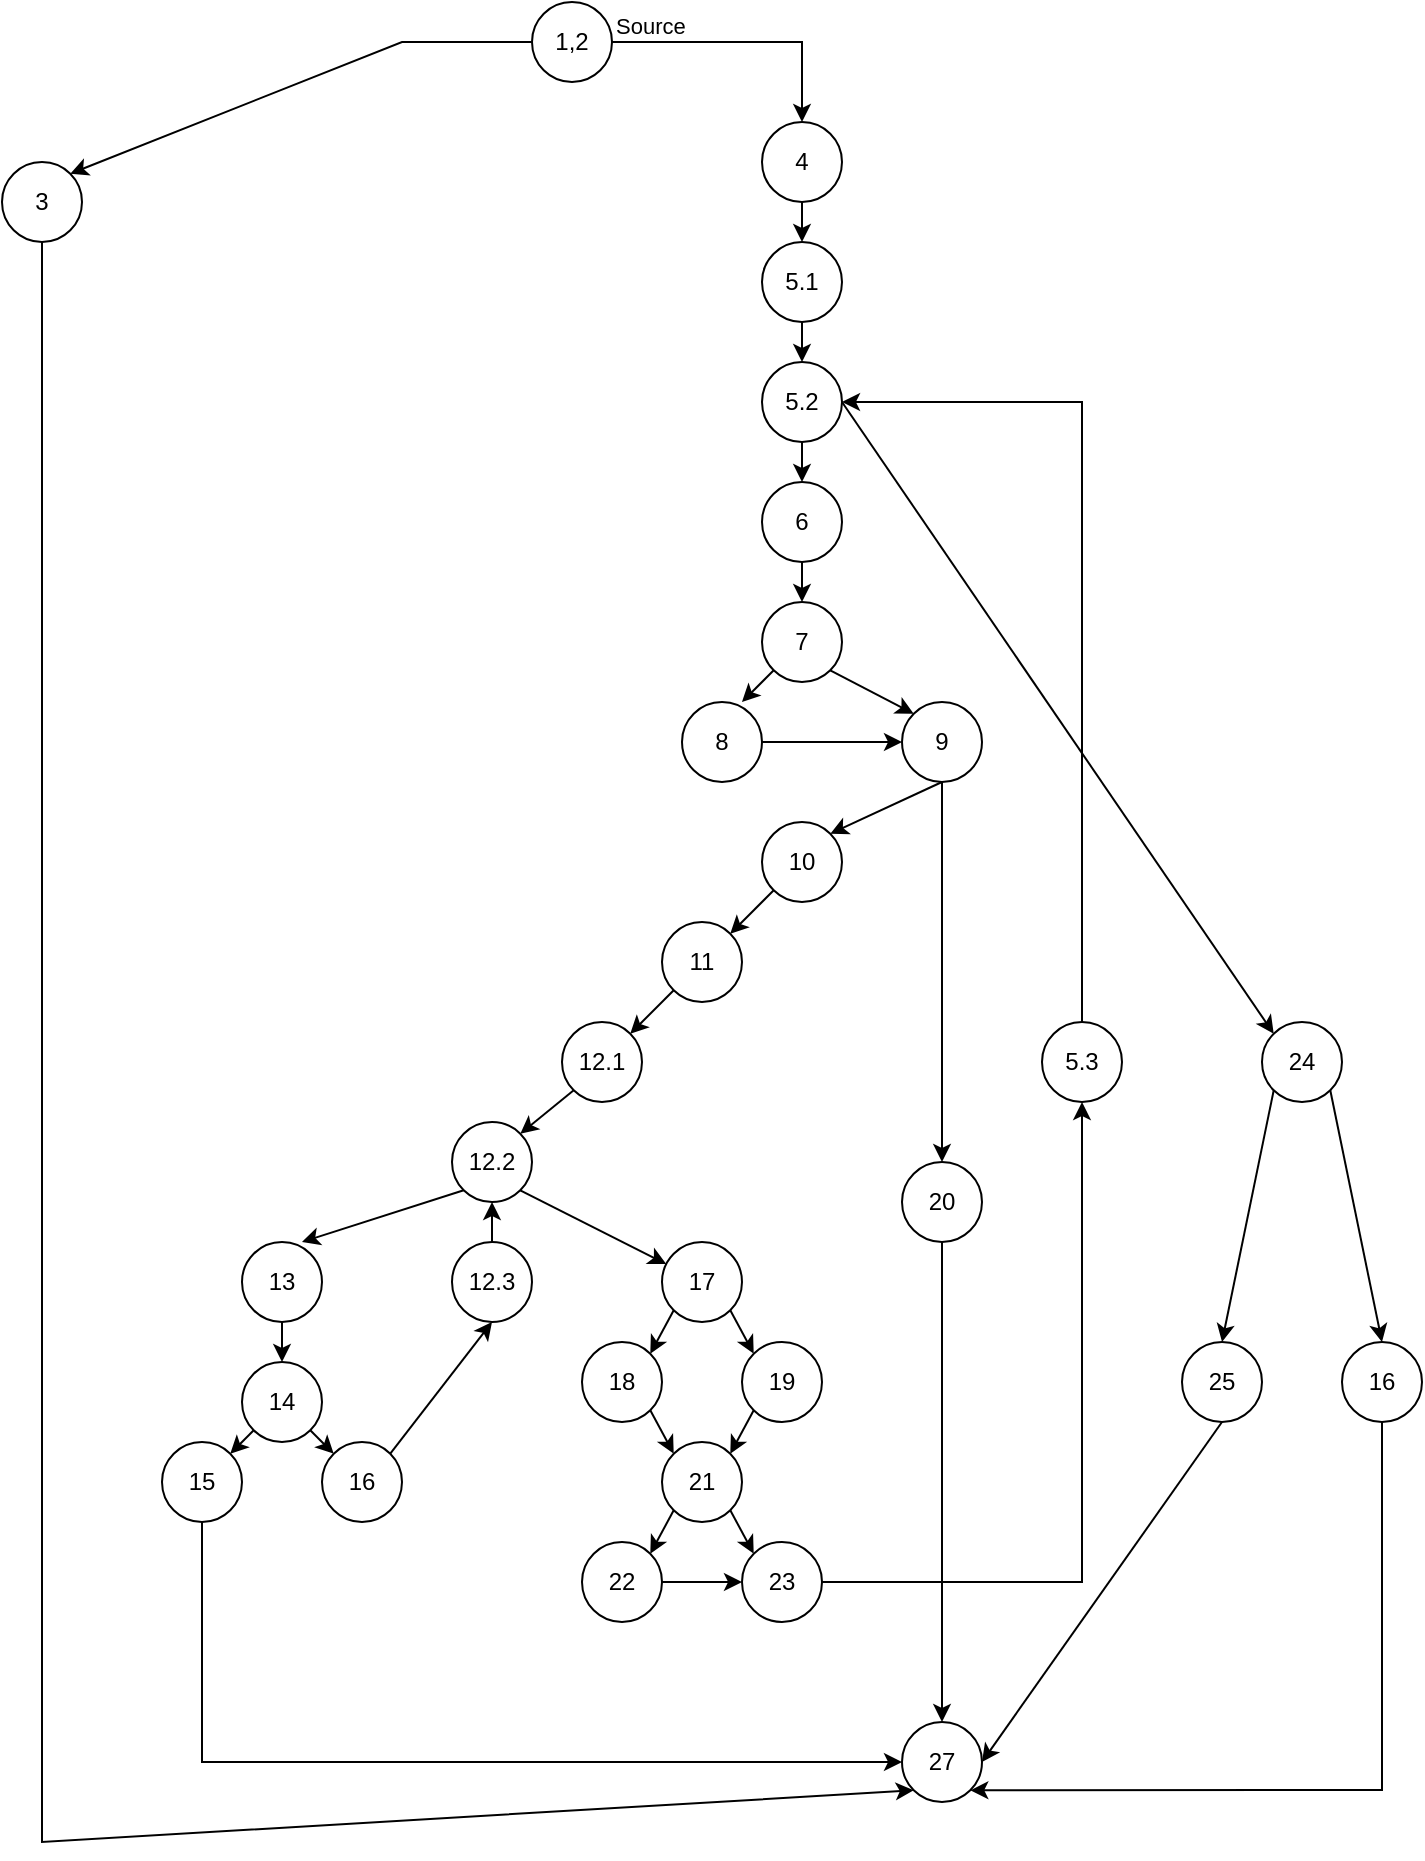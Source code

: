 <mxfile version="24.4.8" type="github">
  <diagram name="Page-1" id="v1IhtfFa-YpujJs06mYD">
    <mxGraphModel dx="1429" dy="787" grid="1" gridSize="10" guides="1" tooltips="1" connect="1" arrows="1" fold="1" page="1" pageScale="1" pageWidth="850" pageHeight="1100" math="0" shadow="0">
      <root>
        <mxCell id="0" />
        <mxCell id="1" parent="0" />
        <mxCell id="krgG7L4AZ7WJIM6RxjQF-1" value="1,2" style="ellipse;whiteSpace=wrap;html=1;aspect=fixed;" vertex="1" parent="1">
          <mxGeometry x="385" y="50" width="40" height="40" as="geometry" />
        </mxCell>
        <mxCell id="krgG7L4AZ7WJIM6RxjQF-4" value="" style="endArrow=classic;html=1;rounded=0;exitX=0;exitY=0.5;exitDx=0;exitDy=0;entryX=1;entryY=0;entryDx=0;entryDy=0;" edge="1" parent="1" source="krgG7L4AZ7WJIM6RxjQF-1" target="krgG7L4AZ7WJIM6RxjQF-6">
          <mxGeometry relative="1" as="geometry">
            <mxPoint x="350" y="170" as="sourcePoint" />
            <mxPoint x="260" y="120" as="targetPoint" />
            <Array as="points">
              <mxPoint x="320" y="70" />
            </Array>
          </mxGeometry>
        </mxCell>
        <mxCell id="krgG7L4AZ7WJIM6RxjQF-6" value="3" style="ellipse;whiteSpace=wrap;html=1;aspect=fixed;" vertex="1" parent="1">
          <mxGeometry x="120" y="130" width="40" height="40" as="geometry" />
        </mxCell>
        <mxCell id="krgG7L4AZ7WJIM6RxjQF-7" value="" style="endArrow=classic;html=1;rounded=0;exitX=1;exitY=0.5;exitDx=0;exitDy=0;entryX=0.5;entryY=0;entryDx=0;entryDy=0;" edge="1" parent="1" source="krgG7L4AZ7WJIM6RxjQF-1" target="krgG7L4AZ7WJIM6RxjQF-10">
          <mxGeometry relative="1" as="geometry">
            <mxPoint x="430" y="170" as="sourcePoint" />
            <mxPoint x="530" y="110" as="targetPoint" />
            <Array as="points">
              <mxPoint x="520" y="70" />
            </Array>
          </mxGeometry>
        </mxCell>
        <mxCell id="krgG7L4AZ7WJIM6RxjQF-9" value="Source" style="edgeLabel;resizable=0;html=1;;align=left;verticalAlign=bottom;" connectable="0" vertex="1" parent="krgG7L4AZ7WJIM6RxjQF-7">
          <mxGeometry x="-1" relative="1" as="geometry" />
        </mxCell>
        <mxCell id="krgG7L4AZ7WJIM6RxjQF-10" value="4" style="ellipse;whiteSpace=wrap;html=1;aspect=fixed;" vertex="1" parent="1">
          <mxGeometry x="500" y="110" width="40" height="40" as="geometry" />
        </mxCell>
        <mxCell id="krgG7L4AZ7WJIM6RxjQF-13" value="" style="endArrow=classic;html=1;rounded=0;exitX=0.5;exitY=1;exitDx=0;exitDy=0;" edge="1" parent="1" source="krgG7L4AZ7WJIM6RxjQF-10" target="krgG7L4AZ7WJIM6RxjQF-14">
          <mxGeometry width="50" height="50" relative="1" as="geometry">
            <mxPoint x="480" y="190" as="sourcePoint" />
            <mxPoint x="535" y="200" as="targetPoint" />
          </mxGeometry>
        </mxCell>
        <mxCell id="krgG7L4AZ7WJIM6RxjQF-14" value="5.1" style="ellipse;whiteSpace=wrap;html=1;aspect=fixed;" vertex="1" parent="1">
          <mxGeometry x="500" y="170" width="40" height="40" as="geometry" />
        </mxCell>
        <mxCell id="krgG7L4AZ7WJIM6RxjQF-15" value="5.2" style="ellipse;whiteSpace=wrap;html=1;aspect=fixed;" vertex="1" parent="1">
          <mxGeometry x="500" y="230" width="40" height="40" as="geometry" />
        </mxCell>
        <mxCell id="krgG7L4AZ7WJIM6RxjQF-16" value="" style="endArrow=classic;html=1;rounded=0;exitX=0.5;exitY=1;exitDx=0;exitDy=0;" edge="1" source="krgG7L4AZ7WJIM6RxjQF-15" target="krgG7L4AZ7WJIM6RxjQF-17" parent="1">
          <mxGeometry width="50" height="50" relative="1" as="geometry">
            <mxPoint x="480" y="310" as="sourcePoint" />
            <mxPoint x="535" y="320" as="targetPoint" />
          </mxGeometry>
        </mxCell>
        <mxCell id="krgG7L4AZ7WJIM6RxjQF-17" value="6" style="ellipse;whiteSpace=wrap;html=1;aspect=fixed;" vertex="1" parent="1">
          <mxGeometry x="500" y="290" width="40" height="40" as="geometry" />
        </mxCell>
        <mxCell id="krgG7L4AZ7WJIM6RxjQF-18" value="" style="endArrow=classic;html=1;rounded=0;exitX=0.5;exitY=1;exitDx=0;exitDy=0;entryX=0.5;entryY=0;entryDx=0;entryDy=0;" edge="1" parent="1" source="krgG7L4AZ7WJIM6RxjQF-14" target="krgG7L4AZ7WJIM6RxjQF-15">
          <mxGeometry width="50" height="50" relative="1" as="geometry">
            <mxPoint x="420" y="330" as="sourcePoint" />
            <mxPoint x="470" y="280" as="targetPoint" />
          </mxGeometry>
        </mxCell>
        <mxCell id="krgG7L4AZ7WJIM6RxjQF-19" value="" style="endArrow=classic;html=1;rounded=0;exitX=0.5;exitY=1;exitDx=0;exitDy=0;" edge="1" parent="1" target="krgG7L4AZ7WJIM6RxjQF-20">
          <mxGeometry width="50" height="50" relative="1" as="geometry">
            <mxPoint x="520" y="330" as="sourcePoint" />
            <mxPoint x="535" y="380" as="targetPoint" />
          </mxGeometry>
        </mxCell>
        <mxCell id="krgG7L4AZ7WJIM6RxjQF-20" value="7" style="ellipse;whiteSpace=wrap;html=1;aspect=fixed;" vertex="1" parent="1">
          <mxGeometry x="500" y="350" width="40" height="40" as="geometry" />
        </mxCell>
        <mxCell id="krgG7L4AZ7WJIM6RxjQF-21" value="" style="endArrow=classic;html=1;rounded=0;exitX=0;exitY=1;exitDx=0;exitDy=0;" edge="1" parent="1" source="krgG7L4AZ7WJIM6RxjQF-20">
          <mxGeometry width="50" height="50" relative="1" as="geometry">
            <mxPoint x="420" y="370" as="sourcePoint" />
            <mxPoint x="490" y="400" as="targetPoint" />
          </mxGeometry>
        </mxCell>
        <mxCell id="krgG7L4AZ7WJIM6RxjQF-22" value="" style="endArrow=classic;html=1;rounded=0;exitX=1;exitY=1;exitDx=0;exitDy=0;entryX=0;entryY=0;entryDx=0;entryDy=0;" edge="1" parent="1" source="krgG7L4AZ7WJIM6RxjQF-20" target="krgG7L4AZ7WJIM6RxjQF-24">
          <mxGeometry width="50" height="50" relative="1" as="geometry">
            <mxPoint x="420" y="370" as="sourcePoint" />
            <mxPoint x="550" y="400" as="targetPoint" />
          </mxGeometry>
        </mxCell>
        <mxCell id="krgG7L4AZ7WJIM6RxjQF-23" value="8" style="ellipse;whiteSpace=wrap;html=1;aspect=fixed;" vertex="1" parent="1">
          <mxGeometry x="460" y="400" width="40" height="40" as="geometry" />
        </mxCell>
        <mxCell id="krgG7L4AZ7WJIM6RxjQF-26" value="" style="edgeStyle=orthogonalEdgeStyle;rounded=0;orthogonalLoop=1;jettySize=auto;html=1;exitX=1;exitY=0.5;exitDx=0;exitDy=0;entryX=0;entryY=0.5;entryDx=0;entryDy=0;" edge="1" parent="1" source="krgG7L4AZ7WJIM6RxjQF-23" target="krgG7L4AZ7WJIM6RxjQF-24">
          <mxGeometry relative="1" as="geometry">
            <mxPoint x="520" y="460" as="targetPoint" />
          </mxGeometry>
        </mxCell>
        <mxCell id="krgG7L4AZ7WJIM6RxjQF-24" value="9" style="ellipse;whiteSpace=wrap;html=1;aspect=fixed;" vertex="1" parent="1">
          <mxGeometry x="570" y="400" width="40" height="40" as="geometry" />
        </mxCell>
        <mxCell id="krgG7L4AZ7WJIM6RxjQF-27" value="10" style="ellipse;whiteSpace=wrap;html=1;aspect=fixed;" vertex="1" parent="1">
          <mxGeometry x="500" y="460" width="40" height="40" as="geometry" />
        </mxCell>
        <mxCell id="krgG7L4AZ7WJIM6RxjQF-28" value="" style="endArrow=classic;html=1;rounded=0;entryX=1;entryY=0;entryDx=0;entryDy=0;exitX=0.5;exitY=1;exitDx=0;exitDy=0;" edge="1" parent="1" source="krgG7L4AZ7WJIM6RxjQF-24" target="krgG7L4AZ7WJIM6RxjQF-27">
          <mxGeometry width="50" height="50" relative="1" as="geometry">
            <mxPoint x="420" y="470" as="sourcePoint" />
            <mxPoint x="470" y="420" as="targetPoint" />
          </mxGeometry>
        </mxCell>
        <mxCell id="krgG7L4AZ7WJIM6RxjQF-30" value="11" style="ellipse;whiteSpace=wrap;html=1;aspect=fixed;" vertex="1" parent="1">
          <mxGeometry x="450" y="510" width="40" height="40" as="geometry" />
        </mxCell>
        <mxCell id="krgG7L4AZ7WJIM6RxjQF-31" value="12.1" style="ellipse;whiteSpace=wrap;html=1;aspect=fixed;" vertex="1" parent="1">
          <mxGeometry x="400" y="560" width="40" height="40" as="geometry" />
        </mxCell>
        <mxCell id="krgG7L4AZ7WJIM6RxjQF-32" value="" style="endArrow=classic;html=1;rounded=0;entryX=1;entryY=0;entryDx=0;entryDy=0;exitX=0;exitY=1;exitDx=0;exitDy=0;" edge="1" parent="1" source="krgG7L4AZ7WJIM6RxjQF-27" target="krgG7L4AZ7WJIM6RxjQF-30">
          <mxGeometry width="50" height="50" relative="1" as="geometry">
            <mxPoint x="390" y="560" as="sourcePoint" />
            <mxPoint x="440" y="510" as="targetPoint" />
          </mxGeometry>
        </mxCell>
        <mxCell id="krgG7L4AZ7WJIM6RxjQF-33" value="" style="endArrow=classic;html=1;rounded=0;entryX=1;entryY=0;entryDx=0;entryDy=0;exitX=0;exitY=1;exitDx=0;exitDy=0;" edge="1" parent="1" source="krgG7L4AZ7WJIM6RxjQF-30" target="krgG7L4AZ7WJIM6RxjQF-31">
          <mxGeometry width="50" height="50" relative="1" as="geometry">
            <mxPoint x="420" y="590" as="sourcePoint" />
            <mxPoint x="470" y="540" as="targetPoint" />
          </mxGeometry>
        </mxCell>
        <mxCell id="krgG7L4AZ7WJIM6RxjQF-34" value="12.2" style="ellipse;whiteSpace=wrap;html=1;aspect=fixed;" vertex="1" parent="1">
          <mxGeometry x="345" y="610" width="40" height="40" as="geometry" />
        </mxCell>
        <mxCell id="krgG7L4AZ7WJIM6RxjQF-35" value="" style="endArrow=classic;html=1;rounded=0;exitX=0;exitY=1;exitDx=0;exitDy=0;entryX=1;entryY=0;entryDx=0;entryDy=0;" edge="1" parent="1" source="krgG7L4AZ7WJIM6RxjQF-31" target="krgG7L4AZ7WJIM6RxjQF-34">
          <mxGeometry width="50" height="50" relative="1" as="geometry">
            <mxPoint x="390" y="630" as="sourcePoint" />
            <mxPoint x="440" y="580" as="targetPoint" />
          </mxGeometry>
        </mxCell>
        <mxCell id="krgG7L4AZ7WJIM6RxjQF-36" value="13" style="ellipse;whiteSpace=wrap;html=1;aspect=fixed;" vertex="1" parent="1">
          <mxGeometry x="240" y="670" width="40" height="40" as="geometry" />
        </mxCell>
        <mxCell id="krgG7L4AZ7WJIM6RxjQF-37" value="17" style="ellipse;whiteSpace=wrap;html=1;aspect=fixed;" vertex="1" parent="1">
          <mxGeometry x="450" y="670" width="40" height="40" as="geometry" />
        </mxCell>
        <mxCell id="krgG7L4AZ7WJIM6RxjQF-38" value="12.3" style="ellipse;whiteSpace=wrap;html=1;aspect=fixed;" vertex="1" parent="1">
          <mxGeometry x="345" y="670" width="40" height="40" as="geometry" />
        </mxCell>
        <mxCell id="krgG7L4AZ7WJIM6RxjQF-39" value="" style="endArrow=classic;html=1;rounded=0;exitX=0;exitY=1;exitDx=0;exitDy=0;entryX=0.75;entryY=0;entryDx=0;entryDy=0;entryPerimeter=0;" edge="1" parent="1" source="krgG7L4AZ7WJIM6RxjQF-34" target="krgG7L4AZ7WJIM6RxjQF-36">
          <mxGeometry width="50" height="50" relative="1" as="geometry">
            <mxPoint x="390" y="750" as="sourcePoint" />
            <mxPoint x="440" y="700" as="targetPoint" />
          </mxGeometry>
        </mxCell>
        <mxCell id="krgG7L4AZ7WJIM6RxjQF-40" value="" style="endArrow=classic;html=1;rounded=0;exitX=0.5;exitY=0;exitDx=0;exitDy=0;entryX=0.5;entryY=1;entryDx=0;entryDy=0;" edge="1" parent="1" source="krgG7L4AZ7WJIM6RxjQF-38" target="krgG7L4AZ7WJIM6RxjQF-34">
          <mxGeometry width="50" height="50" relative="1" as="geometry">
            <mxPoint x="390" y="750" as="sourcePoint" />
            <mxPoint x="330" y="680" as="targetPoint" />
          </mxGeometry>
        </mxCell>
        <mxCell id="krgG7L4AZ7WJIM6RxjQF-42" value="" style="endArrow=classic;html=1;rounded=0;exitX=1;exitY=1;exitDx=0;exitDy=0;" edge="1" parent="1" source="krgG7L4AZ7WJIM6RxjQF-34" target="krgG7L4AZ7WJIM6RxjQF-37">
          <mxGeometry width="50" height="50" relative="1" as="geometry">
            <mxPoint x="390" y="750" as="sourcePoint" />
            <mxPoint x="440" y="700" as="targetPoint" />
          </mxGeometry>
        </mxCell>
        <mxCell id="krgG7L4AZ7WJIM6RxjQF-43" value="15" style="ellipse;whiteSpace=wrap;html=1;aspect=fixed;" vertex="1" parent="1">
          <mxGeometry x="200" y="770" width="40" height="40" as="geometry" />
        </mxCell>
        <mxCell id="krgG7L4AZ7WJIM6RxjQF-44" value="14" style="ellipse;whiteSpace=wrap;html=1;aspect=fixed;" vertex="1" parent="1">
          <mxGeometry x="240" y="730" width="40" height="40" as="geometry" />
        </mxCell>
        <mxCell id="krgG7L4AZ7WJIM6RxjQF-45" value="16" style="ellipse;whiteSpace=wrap;html=1;aspect=fixed;" vertex="1" parent="1">
          <mxGeometry x="280" y="770" width="40" height="40" as="geometry" />
        </mxCell>
        <mxCell id="krgG7L4AZ7WJIM6RxjQF-46" value="" style="endArrow=classic;html=1;rounded=0;exitX=0.5;exitY=1;exitDx=0;exitDy=0;entryX=0.5;entryY=0;entryDx=0;entryDy=0;" edge="1" parent="1" source="krgG7L4AZ7WJIM6RxjQF-36" target="krgG7L4AZ7WJIM6RxjQF-44">
          <mxGeometry width="50" height="50" relative="1" as="geometry">
            <mxPoint x="390" y="750" as="sourcePoint" />
            <mxPoint x="440" y="700" as="targetPoint" />
          </mxGeometry>
        </mxCell>
        <mxCell id="krgG7L4AZ7WJIM6RxjQF-47" value="" style="endArrow=classic;html=1;rounded=0;exitX=0;exitY=1;exitDx=0;exitDy=0;entryX=1;entryY=0;entryDx=0;entryDy=0;" edge="1" parent="1" source="krgG7L4AZ7WJIM6RxjQF-44" target="krgG7L4AZ7WJIM6RxjQF-43">
          <mxGeometry width="50" height="50" relative="1" as="geometry">
            <mxPoint x="390" y="750" as="sourcePoint" />
            <mxPoint x="440" y="700" as="targetPoint" />
          </mxGeometry>
        </mxCell>
        <mxCell id="krgG7L4AZ7WJIM6RxjQF-48" value="" style="endArrow=classic;html=1;rounded=0;exitX=1;exitY=1;exitDx=0;exitDy=0;entryX=0;entryY=0;entryDx=0;entryDy=0;" edge="1" parent="1" source="krgG7L4AZ7WJIM6RxjQF-44" target="krgG7L4AZ7WJIM6RxjQF-45">
          <mxGeometry width="50" height="50" relative="1" as="geometry">
            <mxPoint x="390" y="750" as="sourcePoint" />
            <mxPoint x="440" y="700" as="targetPoint" />
          </mxGeometry>
        </mxCell>
        <mxCell id="krgG7L4AZ7WJIM6RxjQF-49" value="" style="endArrow=classic;html=1;rounded=0;exitX=1;exitY=0;exitDx=0;exitDy=0;entryX=0.5;entryY=1;entryDx=0;entryDy=0;" edge="1" parent="1" source="krgG7L4AZ7WJIM6RxjQF-45" target="krgG7L4AZ7WJIM6RxjQF-38">
          <mxGeometry width="50" height="50" relative="1" as="geometry">
            <mxPoint x="390" y="750" as="sourcePoint" />
            <mxPoint x="440" y="700" as="targetPoint" />
          </mxGeometry>
        </mxCell>
        <mxCell id="krgG7L4AZ7WJIM6RxjQF-50" value="18" style="ellipse;whiteSpace=wrap;html=1;aspect=fixed;" vertex="1" parent="1">
          <mxGeometry x="410" y="720" width="40" height="40" as="geometry" />
        </mxCell>
        <mxCell id="krgG7L4AZ7WJIM6RxjQF-51" value="19" style="ellipse;whiteSpace=wrap;html=1;aspect=fixed;" vertex="1" parent="1">
          <mxGeometry x="490" y="720" width="40" height="40" as="geometry" />
        </mxCell>
        <mxCell id="krgG7L4AZ7WJIM6RxjQF-53" value="" style="endArrow=classic;html=1;rounded=0;entryX=1;entryY=0;entryDx=0;entryDy=0;exitX=0;exitY=1;exitDx=0;exitDy=0;" edge="1" parent="1" source="krgG7L4AZ7WJIM6RxjQF-37" target="krgG7L4AZ7WJIM6RxjQF-50">
          <mxGeometry width="50" height="50" relative="1" as="geometry">
            <mxPoint x="450" y="760" as="sourcePoint" />
            <mxPoint x="500" y="710" as="targetPoint" />
          </mxGeometry>
        </mxCell>
        <mxCell id="krgG7L4AZ7WJIM6RxjQF-59" value="" style="endArrow=classic;html=1;rounded=0;exitX=1;exitY=1;exitDx=0;exitDy=0;entryX=0;entryY=0;entryDx=0;entryDy=0;" edge="1" parent="1" source="krgG7L4AZ7WJIM6RxjQF-37" target="krgG7L4AZ7WJIM6RxjQF-51">
          <mxGeometry width="50" height="50" relative="1" as="geometry">
            <mxPoint x="450" y="760" as="sourcePoint" />
            <mxPoint x="500" y="710" as="targetPoint" />
          </mxGeometry>
        </mxCell>
        <mxCell id="krgG7L4AZ7WJIM6RxjQF-60" value="21" style="ellipse;whiteSpace=wrap;html=1;aspect=fixed;" vertex="1" parent="1">
          <mxGeometry x="450" y="770" width="40" height="40" as="geometry" />
        </mxCell>
        <mxCell id="krgG7L4AZ7WJIM6RxjQF-61" value="" style="endArrow=classic;html=1;rounded=0;exitX=1;exitY=1;exitDx=0;exitDy=0;entryX=0;entryY=0;entryDx=0;entryDy=0;" edge="1" parent="1" source="krgG7L4AZ7WJIM6RxjQF-50" target="krgG7L4AZ7WJIM6RxjQF-60">
          <mxGeometry width="50" height="50" relative="1" as="geometry">
            <mxPoint x="450" y="760" as="sourcePoint" />
            <mxPoint x="500" y="710" as="targetPoint" />
          </mxGeometry>
        </mxCell>
        <mxCell id="krgG7L4AZ7WJIM6RxjQF-62" value="" style="endArrow=classic;html=1;rounded=0;entryX=1;entryY=0;entryDx=0;entryDy=0;exitX=0;exitY=1;exitDx=0;exitDy=0;" edge="1" parent="1" source="krgG7L4AZ7WJIM6RxjQF-51" target="krgG7L4AZ7WJIM6RxjQF-60">
          <mxGeometry width="50" height="50" relative="1" as="geometry">
            <mxPoint x="500" y="760" as="sourcePoint" />
            <mxPoint x="500" y="710" as="targetPoint" />
          </mxGeometry>
        </mxCell>
        <mxCell id="krgG7L4AZ7WJIM6RxjQF-63" value="22" style="ellipse;whiteSpace=wrap;html=1;aspect=fixed;" vertex="1" parent="1">
          <mxGeometry x="410" y="820" width="40" height="40" as="geometry" />
        </mxCell>
        <mxCell id="krgG7L4AZ7WJIM6RxjQF-64" value="23" style="ellipse;whiteSpace=wrap;html=1;aspect=fixed;" vertex="1" parent="1">
          <mxGeometry x="490" y="820" width="40" height="40" as="geometry" />
        </mxCell>
        <mxCell id="krgG7L4AZ7WJIM6RxjQF-66" value="" style="endArrow=classic;html=1;rounded=0;exitX=0;exitY=1;exitDx=0;exitDy=0;entryX=1;entryY=0;entryDx=0;entryDy=0;" edge="1" parent="1" source="krgG7L4AZ7WJIM6RxjQF-60" target="krgG7L4AZ7WJIM6RxjQF-63">
          <mxGeometry width="50" height="50" relative="1" as="geometry">
            <mxPoint x="450" y="860" as="sourcePoint" />
            <mxPoint x="500" y="810" as="targetPoint" />
          </mxGeometry>
        </mxCell>
        <mxCell id="krgG7L4AZ7WJIM6RxjQF-67" value="" style="endArrow=classic;html=1;rounded=0;exitX=1;exitY=1;exitDx=0;exitDy=0;entryX=0;entryY=0;entryDx=0;entryDy=0;" edge="1" parent="1" source="krgG7L4AZ7WJIM6RxjQF-60" target="krgG7L4AZ7WJIM6RxjQF-64">
          <mxGeometry width="50" height="50" relative="1" as="geometry">
            <mxPoint x="450" y="860" as="sourcePoint" />
            <mxPoint x="500" y="810" as="targetPoint" />
          </mxGeometry>
        </mxCell>
        <mxCell id="krgG7L4AZ7WJIM6RxjQF-68" value="" style="endArrow=classic;html=1;rounded=0;exitX=1;exitY=0.5;exitDx=0;exitDy=0;entryX=0;entryY=0.5;entryDx=0;entryDy=0;" edge="1" parent="1" source="krgG7L4AZ7WJIM6RxjQF-63" target="krgG7L4AZ7WJIM6RxjQF-64">
          <mxGeometry width="50" height="50" relative="1" as="geometry">
            <mxPoint x="450" y="860" as="sourcePoint" />
            <mxPoint x="500" y="810" as="targetPoint" />
          </mxGeometry>
        </mxCell>
        <mxCell id="krgG7L4AZ7WJIM6RxjQF-69" value="27" style="ellipse;whiteSpace=wrap;html=1;aspect=fixed;" vertex="1" parent="1">
          <mxGeometry x="570" y="910" width="40" height="40" as="geometry" />
        </mxCell>
        <mxCell id="krgG7L4AZ7WJIM6RxjQF-70" value="" style="endArrow=classic;html=1;rounded=0;exitX=0.5;exitY=1;exitDx=0;exitDy=0;entryX=0;entryY=0.5;entryDx=0;entryDy=0;" edge="1" parent="1" source="krgG7L4AZ7WJIM6RxjQF-43" target="krgG7L4AZ7WJIM6RxjQF-69">
          <mxGeometry width="50" height="50" relative="1" as="geometry">
            <mxPoint x="430" y="970" as="sourcePoint" />
            <mxPoint x="480" y="920" as="targetPoint" />
            <Array as="points">
              <mxPoint x="220" y="930" />
            </Array>
          </mxGeometry>
        </mxCell>
        <mxCell id="krgG7L4AZ7WJIM6RxjQF-71" value="" style="endArrow=classic;html=1;rounded=0;exitX=0.5;exitY=1;exitDx=0;exitDy=0;entryX=0;entryY=1;entryDx=0;entryDy=0;" edge="1" parent="1" source="krgG7L4AZ7WJIM6RxjQF-6" target="krgG7L4AZ7WJIM6RxjQF-69">
          <mxGeometry width="50" height="50" relative="1" as="geometry">
            <mxPoint x="180" y="440" as="sourcePoint" />
            <mxPoint x="480" y="920" as="targetPoint" />
            <Array as="points">
              <mxPoint x="140" y="970" />
            </Array>
          </mxGeometry>
        </mxCell>
        <mxCell id="krgG7L4AZ7WJIM6RxjQF-73" value="20" style="ellipse;whiteSpace=wrap;html=1;aspect=fixed;" vertex="1" parent="1">
          <mxGeometry x="570" y="630" width="40" height="40" as="geometry" />
        </mxCell>
        <mxCell id="krgG7L4AZ7WJIM6RxjQF-74" value="" style="endArrow=classic;html=1;rounded=0;exitX=0.5;exitY=1;exitDx=0;exitDy=0;entryX=0.5;entryY=0;entryDx=0;entryDy=0;" edge="1" parent="1" source="krgG7L4AZ7WJIM6RxjQF-24" target="krgG7L4AZ7WJIM6RxjQF-73">
          <mxGeometry width="50" height="50" relative="1" as="geometry">
            <mxPoint x="390" y="650" as="sourcePoint" />
            <mxPoint x="440" y="600" as="targetPoint" />
          </mxGeometry>
        </mxCell>
        <mxCell id="krgG7L4AZ7WJIM6RxjQF-75" value="" style="endArrow=classic;html=1;rounded=0;exitX=0.5;exitY=1;exitDx=0;exitDy=0;entryX=0.5;entryY=0;entryDx=0;entryDy=0;" edge="1" parent="1" source="krgG7L4AZ7WJIM6RxjQF-73" target="krgG7L4AZ7WJIM6RxjQF-69">
          <mxGeometry width="50" height="50" relative="1" as="geometry">
            <mxPoint x="390" y="820" as="sourcePoint" />
            <mxPoint x="440" y="770" as="targetPoint" />
          </mxGeometry>
        </mxCell>
        <mxCell id="krgG7L4AZ7WJIM6RxjQF-76" value="5.3" style="ellipse;whiteSpace=wrap;html=1;aspect=fixed;" vertex="1" parent="1">
          <mxGeometry x="640" y="560" width="40" height="40" as="geometry" />
        </mxCell>
        <mxCell id="krgG7L4AZ7WJIM6RxjQF-77" value="" style="endArrow=classic;html=1;rounded=0;exitX=0.5;exitY=0;exitDx=0;exitDy=0;entryX=1;entryY=0.5;entryDx=0;entryDy=0;" edge="1" parent="1" source="krgG7L4AZ7WJIM6RxjQF-76" target="krgG7L4AZ7WJIM6RxjQF-15">
          <mxGeometry width="50" height="50" relative="1" as="geometry">
            <mxPoint x="390" y="550" as="sourcePoint" />
            <mxPoint x="710" y="250" as="targetPoint" />
            <Array as="points">
              <mxPoint x="660" y="250" />
            </Array>
          </mxGeometry>
        </mxCell>
        <mxCell id="krgG7L4AZ7WJIM6RxjQF-78" value="" style="endArrow=classic;html=1;rounded=0;exitX=1;exitY=0.5;exitDx=0;exitDy=0;entryX=0.5;entryY=1;entryDx=0;entryDy=0;" edge="1" parent="1" source="krgG7L4AZ7WJIM6RxjQF-64" target="krgG7L4AZ7WJIM6RxjQF-76">
          <mxGeometry width="50" height="50" relative="1" as="geometry">
            <mxPoint x="390" y="780" as="sourcePoint" />
            <mxPoint x="440" y="730" as="targetPoint" />
            <Array as="points">
              <mxPoint x="660" y="840" />
            </Array>
          </mxGeometry>
        </mxCell>
        <mxCell id="krgG7L4AZ7WJIM6RxjQF-80" value="" style="endArrow=classic;html=1;rounded=0;exitX=1;exitY=0.5;exitDx=0;exitDy=0;entryX=0;entryY=0;entryDx=0;entryDy=0;" edge="1" parent="1" source="krgG7L4AZ7WJIM6RxjQF-15" target="krgG7L4AZ7WJIM6RxjQF-81">
          <mxGeometry width="50" height="50" relative="1" as="geometry">
            <mxPoint x="390" y="560" as="sourcePoint" />
            <mxPoint x="760" y="560" as="targetPoint" />
          </mxGeometry>
        </mxCell>
        <mxCell id="krgG7L4AZ7WJIM6RxjQF-81" value="24" style="ellipse;whiteSpace=wrap;html=1;aspect=fixed;" vertex="1" parent="1">
          <mxGeometry x="750" y="560" width="40" height="40" as="geometry" />
        </mxCell>
        <mxCell id="krgG7L4AZ7WJIM6RxjQF-82" value="25" style="ellipse;whiteSpace=wrap;html=1;aspect=fixed;" vertex="1" parent="1">
          <mxGeometry x="710" y="720" width="40" height="40" as="geometry" />
        </mxCell>
        <mxCell id="krgG7L4AZ7WJIM6RxjQF-83" value="16" style="ellipse;whiteSpace=wrap;html=1;aspect=fixed;" vertex="1" parent="1">
          <mxGeometry x="790" y="720" width="40" height="40" as="geometry" />
        </mxCell>
        <mxCell id="krgG7L4AZ7WJIM6RxjQF-84" value="" style="endArrow=classic;html=1;rounded=0;exitX=0;exitY=1;exitDx=0;exitDy=0;entryX=0.5;entryY=0;entryDx=0;entryDy=0;" edge="1" parent="1" source="krgG7L4AZ7WJIM6RxjQF-81" target="krgG7L4AZ7WJIM6RxjQF-82">
          <mxGeometry width="50" height="50" relative="1" as="geometry">
            <mxPoint x="390" y="790" as="sourcePoint" />
            <mxPoint x="440" y="740" as="targetPoint" />
          </mxGeometry>
        </mxCell>
        <mxCell id="krgG7L4AZ7WJIM6RxjQF-85" value="" style="endArrow=classic;html=1;rounded=0;entryX=0.5;entryY=0;entryDx=0;entryDy=0;exitX=1;exitY=1;exitDx=0;exitDy=0;" edge="1" parent="1" source="krgG7L4AZ7WJIM6RxjQF-81" target="krgG7L4AZ7WJIM6RxjQF-83">
          <mxGeometry width="50" height="50" relative="1" as="geometry">
            <mxPoint x="390" y="790" as="sourcePoint" />
            <mxPoint x="440" y="740" as="targetPoint" />
          </mxGeometry>
        </mxCell>
        <mxCell id="krgG7L4AZ7WJIM6RxjQF-86" value="" style="endArrow=classic;html=1;rounded=0;exitX=0.5;exitY=1;exitDx=0;exitDy=0;entryX=1;entryY=0.5;entryDx=0;entryDy=0;" edge="1" parent="1" source="krgG7L4AZ7WJIM6RxjQF-82" target="krgG7L4AZ7WJIM6RxjQF-69">
          <mxGeometry width="50" height="50" relative="1" as="geometry">
            <mxPoint x="390" y="790" as="sourcePoint" />
            <mxPoint x="440" y="740" as="targetPoint" />
          </mxGeometry>
        </mxCell>
        <mxCell id="krgG7L4AZ7WJIM6RxjQF-87" value="" style="endArrow=classic;html=1;rounded=0;exitX=0.5;exitY=1;exitDx=0;exitDy=0;entryX=1;entryY=1;entryDx=0;entryDy=0;" edge="1" parent="1" source="krgG7L4AZ7WJIM6RxjQF-83" target="krgG7L4AZ7WJIM6RxjQF-69">
          <mxGeometry width="50" height="50" relative="1" as="geometry">
            <mxPoint x="390" y="790" as="sourcePoint" />
            <mxPoint x="440" y="740" as="targetPoint" />
            <Array as="points">
              <mxPoint x="810" y="944" />
            </Array>
          </mxGeometry>
        </mxCell>
      </root>
    </mxGraphModel>
  </diagram>
</mxfile>
